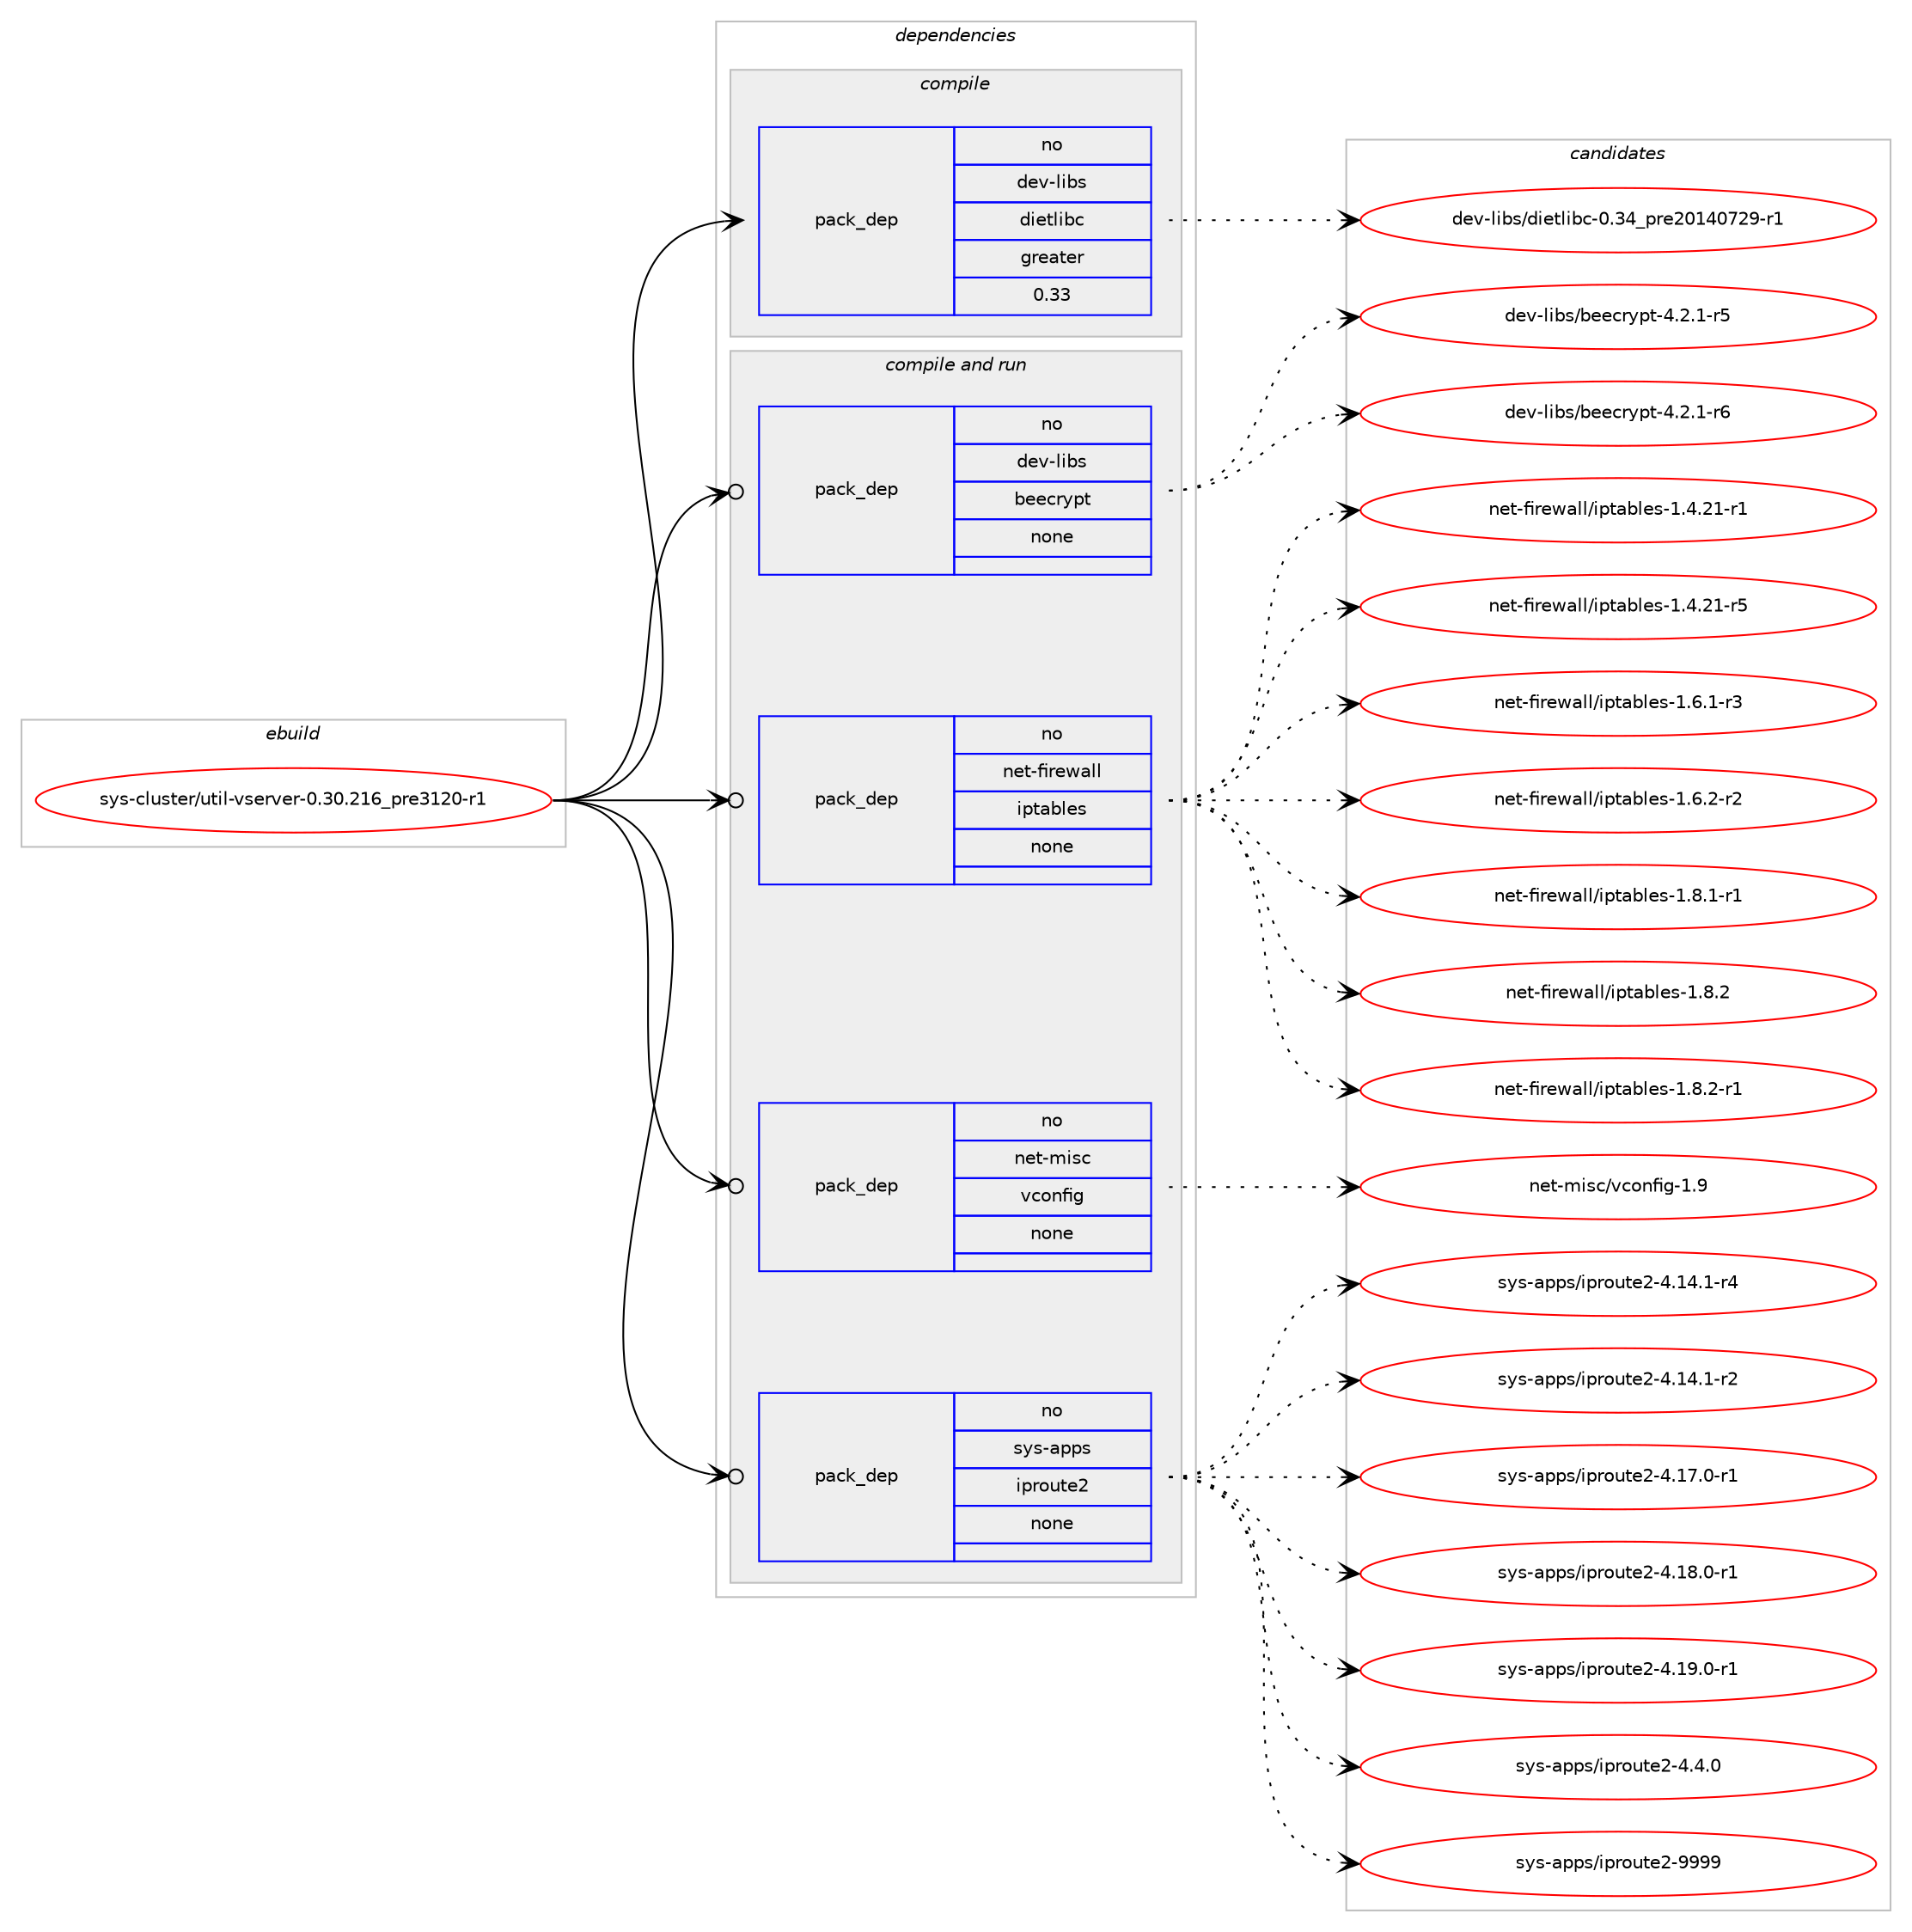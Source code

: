 digraph prolog {

# *************
# Graph options
# *************

newrank=true;
concentrate=true;
compound=true;
graph [rankdir=LR,fontname=Helvetica,fontsize=10,ranksep=1.5];#, ranksep=2.5, nodesep=0.2];
edge  [arrowhead=vee];
node  [fontname=Helvetica,fontsize=10];

# **********
# The ebuild
# **********

subgraph cluster_leftcol {
color=gray;
rank=same;
label=<<i>ebuild</i>>;
id [label="sys-cluster/util-vserver-0.30.216_pre3120-r1", color=red, width=4, href="../sys-cluster/util-vserver-0.30.216_pre3120-r1.svg"];
}

# ****************
# The dependencies
# ****************

subgraph cluster_midcol {
color=gray;
label=<<i>dependencies</i>>;
subgraph cluster_compile {
fillcolor="#eeeeee";
style=filled;
label=<<i>compile</i>>;
subgraph pack5400 {
dependency6760 [label=<<TABLE BORDER="0" CELLBORDER="1" CELLSPACING="0" CELLPADDING="4" WIDTH="220"><TR><TD ROWSPAN="6" CELLPADDING="30">pack_dep</TD></TR><TR><TD WIDTH="110">no</TD></TR><TR><TD>dev-libs</TD></TR><TR><TD>dietlibc</TD></TR><TR><TD>greater</TD></TR><TR><TD>0.33</TD></TR></TABLE>>, shape=none, color=blue];
}
id:e -> dependency6760:w [weight=20,style="solid",arrowhead="vee"];
}
subgraph cluster_compileandrun {
fillcolor="#eeeeee";
style=filled;
label=<<i>compile and run</i>>;
subgraph pack5401 {
dependency6761 [label=<<TABLE BORDER="0" CELLBORDER="1" CELLSPACING="0" CELLPADDING="4" WIDTH="220"><TR><TD ROWSPAN="6" CELLPADDING="30">pack_dep</TD></TR><TR><TD WIDTH="110">no</TD></TR><TR><TD>dev-libs</TD></TR><TR><TD>beecrypt</TD></TR><TR><TD>none</TD></TR><TR><TD></TD></TR></TABLE>>, shape=none, color=blue];
}
id:e -> dependency6761:w [weight=20,style="solid",arrowhead="odotvee"];
subgraph pack5402 {
dependency6762 [label=<<TABLE BORDER="0" CELLBORDER="1" CELLSPACING="0" CELLPADDING="4" WIDTH="220"><TR><TD ROWSPAN="6" CELLPADDING="30">pack_dep</TD></TR><TR><TD WIDTH="110">no</TD></TR><TR><TD>net-firewall</TD></TR><TR><TD>iptables</TD></TR><TR><TD>none</TD></TR><TR><TD></TD></TR></TABLE>>, shape=none, color=blue];
}
id:e -> dependency6762:w [weight=20,style="solid",arrowhead="odotvee"];
subgraph pack5403 {
dependency6763 [label=<<TABLE BORDER="0" CELLBORDER="1" CELLSPACING="0" CELLPADDING="4" WIDTH="220"><TR><TD ROWSPAN="6" CELLPADDING="30">pack_dep</TD></TR><TR><TD WIDTH="110">no</TD></TR><TR><TD>net-misc</TD></TR><TR><TD>vconfig</TD></TR><TR><TD>none</TD></TR><TR><TD></TD></TR></TABLE>>, shape=none, color=blue];
}
id:e -> dependency6763:w [weight=20,style="solid",arrowhead="odotvee"];
subgraph pack5404 {
dependency6764 [label=<<TABLE BORDER="0" CELLBORDER="1" CELLSPACING="0" CELLPADDING="4" WIDTH="220"><TR><TD ROWSPAN="6" CELLPADDING="30">pack_dep</TD></TR><TR><TD WIDTH="110">no</TD></TR><TR><TD>sys-apps</TD></TR><TR><TD>iproute2</TD></TR><TR><TD>none</TD></TR><TR><TD></TD></TR></TABLE>>, shape=none, color=blue];
}
id:e -> dependency6764:w [weight=20,style="solid",arrowhead="odotvee"];
}
subgraph cluster_run {
fillcolor="#eeeeee";
style=filled;
label=<<i>run</i>>;
}
}

# **************
# The candidates
# **************

subgraph cluster_choices {
rank=same;
color=gray;
label=<<i>candidates</i>>;

subgraph choice5400 {
color=black;
nodesep=1;
choice100101118451081059811547100105101116108105989945484651529511211410150484952485550574511449 [label="dev-libs/dietlibc-0.34_pre20140729-r1", color=red, width=4,href="../dev-libs/dietlibc-0.34_pre20140729-r1.svg"];
dependency6760:e -> choice100101118451081059811547100105101116108105989945484651529511211410150484952485550574511449:w [style=dotted,weight="100"];
}
subgraph choice5401 {
color=black;
nodesep=1;
choice10010111845108105981154798101101991141211121164552465046494511453 [label="dev-libs/beecrypt-4.2.1-r5", color=red, width=4,href="../dev-libs/beecrypt-4.2.1-r5.svg"];
choice10010111845108105981154798101101991141211121164552465046494511454 [label="dev-libs/beecrypt-4.2.1-r6", color=red, width=4,href="../dev-libs/beecrypt-4.2.1-r6.svg"];
dependency6761:e -> choice10010111845108105981154798101101991141211121164552465046494511453:w [style=dotted,weight="100"];
dependency6761:e -> choice10010111845108105981154798101101991141211121164552465046494511454:w [style=dotted,weight="100"];
}
subgraph choice5402 {
color=black;
nodesep=1;
choice1101011164510210511410111997108108471051121169798108101115454946524650494511449 [label="net-firewall/iptables-1.4.21-r1", color=red, width=4,href="../net-firewall/iptables-1.4.21-r1.svg"];
choice1101011164510210511410111997108108471051121169798108101115454946524650494511453 [label="net-firewall/iptables-1.4.21-r5", color=red, width=4,href="../net-firewall/iptables-1.4.21-r5.svg"];
choice11010111645102105114101119971081084710511211697981081011154549465446494511451 [label="net-firewall/iptables-1.6.1-r3", color=red, width=4,href="../net-firewall/iptables-1.6.1-r3.svg"];
choice11010111645102105114101119971081084710511211697981081011154549465446504511450 [label="net-firewall/iptables-1.6.2-r2", color=red, width=4,href="../net-firewall/iptables-1.6.2-r2.svg"];
choice11010111645102105114101119971081084710511211697981081011154549465646494511449 [label="net-firewall/iptables-1.8.1-r1", color=red, width=4,href="../net-firewall/iptables-1.8.1-r1.svg"];
choice1101011164510210511410111997108108471051121169798108101115454946564650 [label="net-firewall/iptables-1.8.2", color=red, width=4,href="../net-firewall/iptables-1.8.2.svg"];
choice11010111645102105114101119971081084710511211697981081011154549465646504511449 [label="net-firewall/iptables-1.8.2-r1", color=red, width=4,href="../net-firewall/iptables-1.8.2-r1.svg"];
dependency6762:e -> choice1101011164510210511410111997108108471051121169798108101115454946524650494511449:w [style=dotted,weight="100"];
dependency6762:e -> choice1101011164510210511410111997108108471051121169798108101115454946524650494511453:w [style=dotted,weight="100"];
dependency6762:e -> choice11010111645102105114101119971081084710511211697981081011154549465446494511451:w [style=dotted,weight="100"];
dependency6762:e -> choice11010111645102105114101119971081084710511211697981081011154549465446504511450:w [style=dotted,weight="100"];
dependency6762:e -> choice11010111645102105114101119971081084710511211697981081011154549465646494511449:w [style=dotted,weight="100"];
dependency6762:e -> choice1101011164510210511410111997108108471051121169798108101115454946564650:w [style=dotted,weight="100"];
dependency6762:e -> choice11010111645102105114101119971081084710511211697981081011154549465646504511449:w [style=dotted,weight="100"];
}
subgraph choice5403 {
color=black;
nodesep=1;
choice1101011164510910511599471189911111010210510345494657 [label="net-misc/vconfig-1.9", color=red, width=4,href="../net-misc/vconfig-1.9.svg"];
dependency6763:e -> choice1101011164510910511599471189911111010210510345494657:w [style=dotted,weight="100"];
}
subgraph choice5404 {
color=black;
nodesep=1;
choice11512111545971121121154710511211411111711610150455246495246494511452 [label="sys-apps/iproute2-4.14.1-r4", color=red, width=4,href="../sys-apps/iproute2-4.14.1-r4.svg"];
choice11512111545971121121154710511211411111711610150455246495246494511450 [label="sys-apps/iproute2-4.14.1-r2", color=red, width=4,href="../sys-apps/iproute2-4.14.1-r2.svg"];
choice11512111545971121121154710511211411111711610150455246495546484511449 [label="sys-apps/iproute2-4.17.0-r1", color=red, width=4,href="../sys-apps/iproute2-4.17.0-r1.svg"];
choice11512111545971121121154710511211411111711610150455246495646484511449 [label="sys-apps/iproute2-4.18.0-r1", color=red, width=4,href="../sys-apps/iproute2-4.18.0-r1.svg"];
choice11512111545971121121154710511211411111711610150455246495746484511449 [label="sys-apps/iproute2-4.19.0-r1", color=red, width=4,href="../sys-apps/iproute2-4.19.0-r1.svg"];
choice11512111545971121121154710511211411111711610150455246524648 [label="sys-apps/iproute2-4.4.0", color=red, width=4,href="../sys-apps/iproute2-4.4.0.svg"];
choice115121115459711211211547105112114111117116101504557575757 [label="sys-apps/iproute2-9999", color=red, width=4,href="../sys-apps/iproute2-9999.svg"];
dependency6764:e -> choice11512111545971121121154710511211411111711610150455246495246494511452:w [style=dotted,weight="100"];
dependency6764:e -> choice11512111545971121121154710511211411111711610150455246495246494511450:w [style=dotted,weight="100"];
dependency6764:e -> choice11512111545971121121154710511211411111711610150455246495546484511449:w [style=dotted,weight="100"];
dependency6764:e -> choice11512111545971121121154710511211411111711610150455246495646484511449:w [style=dotted,weight="100"];
dependency6764:e -> choice11512111545971121121154710511211411111711610150455246495746484511449:w [style=dotted,weight="100"];
dependency6764:e -> choice11512111545971121121154710511211411111711610150455246524648:w [style=dotted,weight="100"];
dependency6764:e -> choice115121115459711211211547105112114111117116101504557575757:w [style=dotted,weight="100"];
}
}

}
